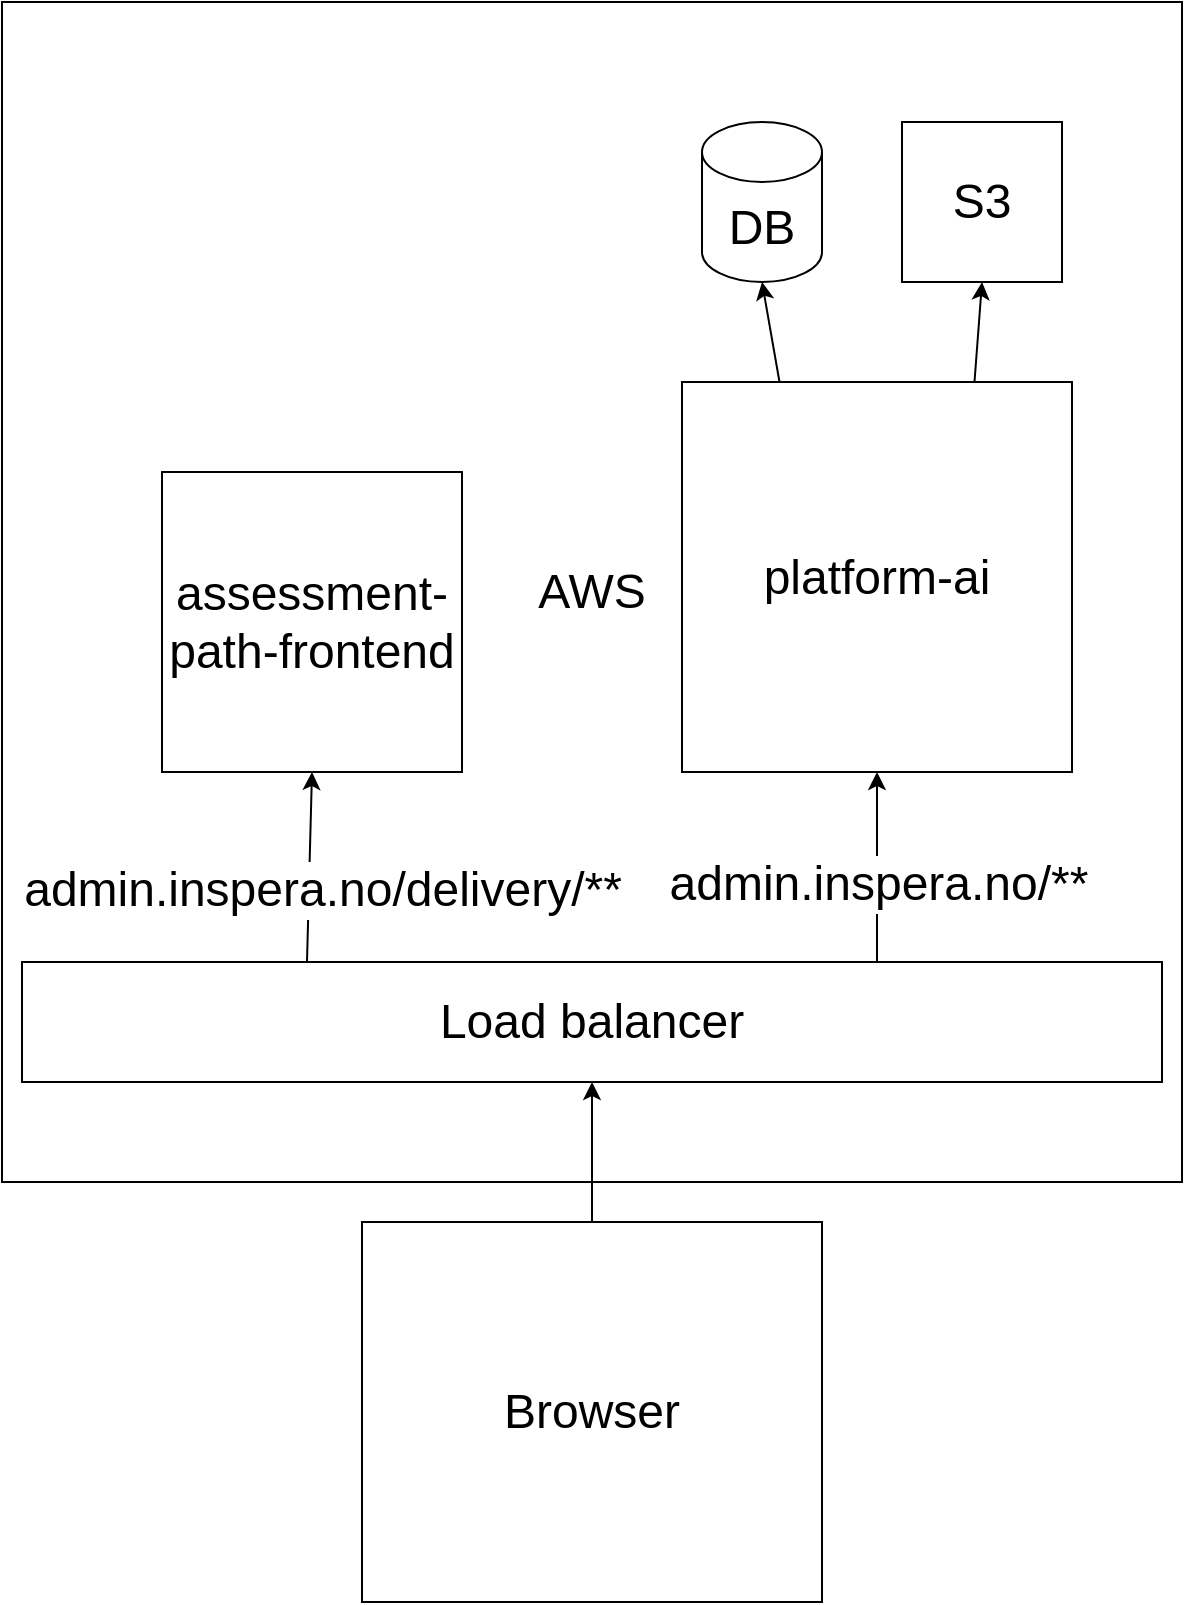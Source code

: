 <mxfile version="16.5.1" type="github" pages="4">
  <diagram id="7YOn5VXB_J1mYD4qoXH9" name="Page-1">
    <mxGraphModel dx="1454" dy="1104" grid="1" gridSize="10" guides="1" tooltips="1" connect="1" arrows="1" fold="1" page="1" pageScale="1" pageWidth="827" pageHeight="1169" math="0" shadow="0">
      <root>
        <mxCell id="0" />
        <mxCell id="1" parent="0" />
        <mxCell id="f4O8mgRl8qnpQgCTedLg-1" value="&lt;font style=&quot;font-size: 24px&quot;&gt;AWS&lt;/font&gt;" style="whiteSpace=wrap;html=1;aspect=fixed;" vertex="1" parent="1">
          <mxGeometry x="350" y="240" width="590" height="590" as="geometry" />
        </mxCell>
        <mxCell id="f4O8mgRl8qnpQgCTedLg-3" value="&lt;font style=&quot;font-size: 24px&quot;&gt;Load balancer&lt;/font&gt;" style="rounded=0;whiteSpace=wrap;html=1;" vertex="1" parent="1">
          <mxGeometry x="360" y="720" width="570" height="60" as="geometry" />
        </mxCell>
        <mxCell id="f4O8mgRl8qnpQgCTedLg-4" value="&lt;font style=&quot;font-size: 24px&quot;&gt;Browser&lt;/font&gt;" style="rounded=0;whiteSpace=wrap;html=1;" vertex="1" parent="1">
          <mxGeometry x="530" y="850" width="230" height="190" as="geometry" />
        </mxCell>
        <mxCell id="f4O8mgRl8qnpQgCTedLg-5" value="&lt;font style=&quot;font-size: 24px&quot;&gt;platform-ai&lt;/font&gt;" style="whiteSpace=wrap;html=1;aspect=fixed;" vertex="1" parent="1">
          <mxGeometry x="690" y="430" width="195" height="195" as="geometry" />
        </mxCell>
        <mxCell id="f4O8mgRl8qnpQgCTedLg-6" value="" style="endArrow=classic;html=1;rounded=0;exitX=0.5;exitY=0;exitDx=0;exitDy=0;entryX=0.5;entryY=1;entryDx=0;entryDy=0;" edge="1" parent="1" source="f4O8mgRl8qnpQgCTedLg-4" target="f4O8mgRl8qnpQgCTedLg-3">
          <mxGeometry width="50" height="50" relative="1" as="geometry">
            <mxPoint x="710" y="580" as="sourcePoint" />
            <mxPoint x="760" y="530" as="targetPoint" />
          </mxGeometry>
        </mxCell>
        <mxCell id="f4O8mgRl8qnpQgCTedLg-7" value="" style="endArrow=classic;html=1;rounded=0;exitX=0.75;exitY=0;exitDx=0;exitDy=0;entryX=0.5;entryY=1;entryDx=0;entryDy=0;" edge="1" parent="1" source="f4O8mgRl8qnpQgCTedLg-3" target="f4O8mgRl8qnpQgCTedLg-5">
          <mxGeometry width="50" height="50" relative="1" as="geometry">
            <mxPoint x="710" y="580" as="sourcePoint" />
            <mxPoint x="760" y="530" as="targetPoint" />
          </mxGeometry>
        </mxCell>
        <mxCell id="f4O8mgRl8qnpQgCTedLg-15" value="&lt;font style=&quot;font-size: 24px&quot;&gt;admin.inspera.no/**&lt;/font&gt;" style="edgeLabel;html=1;align=center;verticalAlign=middle;resizable=0;points=[];" vertex="1" connectable="0" parent="f4O8mgRl8qnpQgCTedLg-7">
          <mxGeometry x="0.024" y="1" relative="1" as="geometry">
            <mxPoint x="1" y="9" as="offset" />
          </mxGeometry>
        </mxCell>
        <mxCell id="f4O8mgRl8qnpQgCTedLg-8" value="&lt;font style=&quot;font-size: 24px&quot;&gt;DB&lt;/font&gt;" style="shape=cylinder3;whiteSpace=wrap;html=1;boundedLbl=1;backgroundOutline=1;size=15;" vertex="1" parent="1">
          <mxGeometry x="700" y="300" width="60" height="80" as="geometry" />
        </mxCell>
        <mxCell id="f4O8mgRl8qnpQgCTedLg-9" value="" style="endArrow=classic;html=1;rounded=0;exitX=0.25;exitY=0;exitDx=0;exitDy=0;entryX=0.5;entryY=1;entryDx=0;entryDy=0;entryPerimeter=0;" edge="1" parent="1" source="f4O8mgRl8qnpQgCTedLg-5" target="f4O8mgRl8qnpQgCTedLg-8">
          <mxGeometry width="50" height="50" relative="1" as="geometry">
            <mxPoint x="710" y="700" as="sourcePoint" />
            <mxPoint x="760" y="650" as="targetPoint" />
          </mxGeometry>
        </mxCell>
        <mxCell id="f4O8mgRl8qnpQgCTedLg-10" value="&lt;font style=&quot;font-size: 24px&quot;&gt;S3&lt;/font&gt;" style="whiteSpace=wrap;html=1;aspect=fixed;" vertex="1" parent="1">
          <mxGeometry x="800" y="300" width="80" height="80" as="geometry" />
        </mxCell>
        <mxCell id="f4O8mgRl8qnpQgCTedLg-11" value="" style="endArrow=classic;html=1;rounded=0;entryX=0.5;entryY=1;entryDx=0;entryDy=0;exitX=0.75;exitY=0;exitDx=0;exitDy=0;" edge="1" parent="1" source="f4O8mgRl8qnpQgCTedLg-5" target="f4O8mgRl8qnpQgCTedLg-10">
          <mxGeometry width="50" height="50" relative="1" as="geometry">
            <mxPoint x="710" y="700" as="sourcePoint" />
            <mxPoint x="760" y="650" as="targetPoint" />
          </mxGeometry>
        </mxCell>
        <mxCell id="f4O8mgRl8qnpQgCTedLg-12" value="&lt;font style=&quot;font-size: 24px&quot;&gt;assessment-path-frontend&lt;/font&gt;" style="whiteSpace=wrap;html=1;aspect=fixed;" vertex="1" parent="1">
          <mxGeometry x="430" y="475" width="150" height="150" as="geometry" />
        </mxCell>
        <mxCell id="f4O8mgRl8qnpQgCTedLg-14" value="&lt;font style=&quot;font-size: 24px&quot;&gt;admin.inspera.no/delivery/**&lt;/font&gt;" style="endArrow=classic;html=1;rounded=0;exitX=0.25;exitY=0;exitDx=0;exitDy=0;entryX=0.5;entryY=1;entryDx=0;entryDy=0;" edge="1" parent="1" source="f4O8mgRl8qnpQgCTedLg-3" target="f4O8mgRl8qnpQgCTedLg-12">
          <mxGeometry x="-0.229" y="-7" width="50" height="50" relative="1" as="geometry">
            <mxPoint x="710" y="660" as="sourcePoint" />
            <mxPoint x="760" y="610" as="targetPoint" />
            <mxPoint as="offset" />
          </mxGeometry>
        </mxCell>
      </root>
    </mxGraphModel>
  </diagram>
  <diagram name="Copy of Page-1" id="2eSkwnyO9Kvnotqnnf2I">
    <mxGraphModel dx="1454" dy="1104" grid="1" gridSize="10" guides="1" tooltips="1" connect="1" arrows="1" fold="1" page="1" pageScale="1" pageWidth="827" pageHeight="1169" math="0" shadow="0">
      <root>
        <mxCell id="t1rSCm3pHOs1pL4Rashm-0" />
        <mxCell id="t1rSCm3pHOs1pL4Rashm-1" parent="t1rSCm3pHOs1pL4Rashm-0" />
        <mxCell id="t1rSCm3pHOs1pL4Rashm-2" value="&lt;font style=&quot;font-size: 24px&quot;&gt;AWS&lt;/font&gt;" style="whiteSpace=wrap;html=1;aspect=fixed;" vertex="1" parent="t1rSCm3pHOs1pL4Rashm-1">
          <mxGeometry x="350" y="240" width="590" height="590" as="geometry" />
        </mxCell>
        <mxCell id="t1rSCm3pHOs1pL4Rashm-3" value="&lt;font style=&quot;font-size: 24px&quot;&gt;Load balancer&lt;/font&gt;" style="rounded=0;whiteSpace=wrap;html=1;" vertex="1" parent="t1rSCm3pHOs1pL4Rashm-1">
          <mxGeometry x="360" y="720" width="570" height="60" as="geometry" />
        </mxCell>
        <mxCell id="t1rSCm3pHOs1pL4Rashm-4" value="&lt;font style=&quot;font-size: 24px&quot;&gt;Browser&lt;/font&gt;" style="rounded=0;whiteSpace=wrap;html=1;" vertex="1" parent="t1rSCm3pHOs1pL4Rashm-1">
          <mxGeometry x="530" y="850" width="230" height="190" as="geometry" />
        </mxCell>
        <mxCell id="t1rSCm3pHOs1pL4Rashm-5" value="&lt;font style=&quot;font-size: 24px&quot;&gt;platform-ai&lt;/font&gt;" style="whiteSpace=wrap;html=1;aspect=fixed;" vertex="1" parent="t1rSCm3pHOs1pL4Rashm-1">
          <mxGeometry x="690" y="430" width="195" height="195" as="geometry" />
        </mxCell>
        <mxCell id="t1rSCm3pHOs1pL4Rashm-6" value="" style="endArrow=classic;html=1;rounded=0;exitX=0.5;exitY=0;exitDx=0;exitDy=0;entryX=0.5;entryY=1;entryDx=0;entryDy=0;" edge="1" parent="t1rSCm3pHOs1pL4Rashm-1" source="t1rSCm3pHOs1pL4Rashm-4" target="t1rSCm3pHOs1pL4Rashm-3">
          <mxGeometry width="50" height="50" relative="1" as="geometry">
            <mxPoint x="710" y="580" as="sourcePoint" />
            <mxPoint x="760" y="530" as="targetPoint" />
          </mxGeometry>
        </mxCell>
        <mxCell id="t1rSCm3pHOs1pL4Rashm-7" value="" style="endArrow=classic;html=1;rounded=0;exitX=0.75;exitY=0;exitDx=0;exitDy=0;entryX=0.5;entryY=1;entryDx=0;entryDy=0;" edge="1" parent="t1rSCm3pHOs1pL4Rashm-1" source="t1rSCm3pHOs1pL4Rashm-3" target="t1rSCm3pHOs1pL4Rashm-5">
          <mxGeometry width="50" height="50" relative="1" as="geometry">
            <mxPoint x="710" y="580" as="sourcePoint" />
            <mxPoint x="760" y="530" as="targetPoint" />
          </mxGeometry>
        </mxCell>
        <mxCell id="t1rSCm3pHOs1pL4Rashm-8" value="&lt;font style=&quot;font-size: 24px&quot;&gt;admin.inspera.no/**&lt;/font&gt;" style="edgeLabel;html=1;align=center;verticalAlign=middle;resizable=0;points=[];" vertex="1" connectable="0" parent="t1rSCm3pHOs1pL4Rashm-7">
          <mxGeometry x="0.024" y="1" relative="1" as="geometry">
            <mxPoint x="1" y="9" as="offset" />
          </mxGeometry>
        </mxCell>
        <mxCell id="t1rSCm3pHOs1pL4Rashm-9" value="&lt;font style=&quot;font-size: 24px&quot;&gt;DB&lt;/font&gt;" style="shape=cylinder3;whiteSpace=wrap;html=1;boundedLbl=1;backgroundOutline=1;size=15;" vertex="1" parent="t1rSCm3pHOs1pL4Rashm-1">
          <mxGeometry x="680" y="300" width="60" height="80" as="geometry" />
        </mxCell>
        <mxCell id="t1rSCm3pHOs1pL4Rashm-10" value="" style="endArrow=classic;html=1;rounded=0;exitX=0.25;exitY=0;exitDx=0;exitDy=0;entryX=0.5;entryY=1;entryDx=0;entryDy=0;entryPerimeter=0;" edge="1" parent="t1rSCm3pHOs1pL4Rashm-1" source="t1rSCm3pHOs1pL4Rashm-5" target="t1rSCm3pHOs1pL4Rashm-9">
          <mxGeometry width="50" height="50" relative="1" as="geometry">
            <mxPoint x="710" y="700" as="sourcePoint" />
            <mxPoint x="760" y="650" as="targetPoint" />
          </mxGeometry>
        </mxCell>
        <mxCell id="t1rSCm3pHOs1pL4Rashm-11" value="&lt;font style=&quot;font-size: 24px&quot;&gt;S3&lt;/font&gt;" style="whiteSpace=wrap;html=1;aspect=fixed;" vertex="1" parent="t1rSCm3pHOs1pL4Rashm-1">
          <mxGeometry x="790" y="300" width="80" height="80" as="geometry" />
        </mxCell>
        <mxCell id="t1rSCm3pHOs1pL4Rashm-12" value="" style="endArrow=classic;html=1;rounded=0;entryX=0.5;entryY=1;entryDx=0;entryDy=0;exitX=0.75;exitY=0;exitDx=0;exitDy=0;" edge="1" parent="t1rSCm3pHOs1pL4Rashm-1" source="t1rSCm3pHOs1pL4Rashm-5" target="t1rSCm3pHOs1pL4Rashm-11">
          <mxGeometry width="50" height="50" relative="1" as="geometry">
            <mxPoint x="710" y="700" as="sourcePoint" />
            <mxPoint x="760" y="650" as="targetPoint" />
          </mxGeometry>
        </mxCell>
        <mxCell id="t1rSCm3pHOs1pL4Rashm-13" value="&lt;font style=&quot;font-size: 24px&quot;&gt;assessment-path-frontend&lt;/font&gt;" style="whiteSpace=wrap;html=1;aspect=fixed;" vertex="1" parent="t1rSCm3pHOs1pL4Rashm-1">
          <mxGeometry x="430" y="470" width="150" height="150" as="geometry" />
        </mxCell>
        <mxCell id="t1rSCm3pHOs1pL4Rashm-14" value="&lt;font style=&quot;font-size: 24px&quot;&gt;admin.inspera.no/delivery/**&lt;/font&gt;" style="endArrow=classic;html=1;rounded=0;exitX=0.25;exitY=0;exitDx=0;exitDy=0;entryX=0.5;entryY=1;entryDx=0;entryDy=0;" edge="1" parent="t1rSCm3pHOs1pL4Rashm-1" source="t1rSCm3pHOs1pL4Rashm-3" target="t1rSCm3pHOs1pL4Rashm-13">
          <mxGeometry x="-0.229" y="-7" width="50" height="50" relative="1" as="geometry">
            <mxPoint x="710" y="660" as="sourcePoint" />
            <mxPoint x="760" y="610" as="targetPoint" />
            <mxPoint as="offset" />
          </mxGeometry>
        </mxCell>
        <mxCell id="t1rSCm3pHOs1pL4Rashm-15" value="" style="endArrow=classic;html=1;rounded=0;fontSize=24;exitX=1;exitY=0.75;exitDx=0;exitDy=0;" edge="1" parent="t1rSCm3pHOs1pL4Rashm-1" source="t1rSCm3pHOs1pL4Rashm-13">
          <mxGeometry width="50" height="50" relative="1" as="geometry">
            <mxPoint x="710" y="620" as="sourcePoint" />
            <mxPoint x="690" y="580" as="targetPoint" />
          </mxGeometry>
        </mxCell>
      </root>
    </mxGraphModel>
  </diagram>
  <diagram name="Copy of Copy of Page-1" id="-jdm3Lmvf6PQDs9dpFLn">
    <mxGraphModel dx="1454" dy="1104" grid="1" gridSize="10" guides="1" tooltips="1" connect="1" arrows="1" fold="1" page="1" pageScale="1" pageWidth="827" pageHeight="1169" math="0" shadow="0">
      <root>
        <mxCell id="sV1PuqdgwW6CBrt_0ABH-0" />
        <mxCell id="sV1PuqdgwW6CBrt_0ABH-1" parent="sV1PuqdgwW6CBrt_0ABH-0" />
        <mxCell id="sV1PuqdgwW6CBrt_0ABH-2" value="&lt;font style=&quot;font-size: 24px&quot;&gt;AWS&lt;/font&gt;" style="whiteSpace=wrap;html=1;aspect=fixed;" vertex="1" parent="sV1PuqdgwW6CBrt_0ABH-1">
          <mxGeometry x="350" y="240" width="590" height="590" as="geometry" />
        </mxCell>
        <mxCell id="sV1PuqdgwW6CBrt_0ABH-3" value="&lt;font style=&quot;font-size: 24px&quot;&gt;Load balancer&lt;/font&gt;" style="rounded=0;whiteSpace=wrap;html=1;" vertex="1" parent="sV1PuqdgwW6CBrt_0ABH-1">
          <mxGeometry x="360" y="720" width="570" height="60" as="geometry" />
        </mxCell>
        <mxCell id="sV1PuqdgwW6CBrt_0ABH-4" value="&lt;font style=&quot;font-size: 24px&quot;&gt;Browser&lt;/font&gt;" style="rounded=0;whiteSpace=wrap;html=1;" vertex="1" parent="sV1PuqdgwW6CBrt_0ABH-1">
          <mxGeometry x="530" y="850" width="230" height="190" as="geometry" />
        </mxCell>
        <mxCell id="sV1PuqdgwW6CBrt_0ABH-5" value="&lt;font style=&quot;font-size: 24px&quot;&gt;platform-ai&lt;/font&gt;" style="whiteSpace=wrap;html=1;aspect=fixed;" vertex="1" parent="sV1PuqdgwW6CBrt_0ABH-1">
          <mxGeometry x="690" y="430" width="195" height="195" as="geometry" />
        </mxCell>
        <mxCell id="sV1PuqdgwW6CBrt_0ABH-6" value="" style="endArrow=classic;html=1;rounded=0;exitX=0.5;exitY=0;exitDx=0;exitDy=0;entryX=0.5;entryY=1;entryDx=0;entryDy=0;" edge="1" parent="sV1PuqdgwW6CBrt_0ABH-1" source="sV1PuqdgwW6CBrt_0ABH-4" target="sV1PuqdgwW6CBrt_0ABH-3">
          <mxGeometry width="50" height="50" relative="1" as="geometry">
            <mxPoint x="710" y="580" as="sourcePoint" />
            <mxPoint x="760" y="530" as="targetPoint" />
          </mxGeometry>
        </mxCell>
        <mxCell id="sV1PuqdgwW6CBrt_0ABH-7" value="" style="endArrow=classic;html=1;rounded=0;exitX=0.75;exitY=0;exitDx=0;exitDy=0;entryX=0.5;entryY=1;entryDx=0;entryDy=0;" edge="1" parent="sV1PuqdgwW6CBrt_0ABH-1" source="sV1PuqdgwW6CBrt_0ABH-3" target="sV1PuqdgwW6CBrt_0ABH-5">
          <mxGeometry width="50" height="50" relative="1" as="geometry">
            <mxPoint x="710" y="580" as="sourcePoint" />
            <mxPoint x="760" y="530" as="targetPoint" />
          </mxGeometry>
        </mxCell>
        <mxCell id="sV1PuqdgwW6CBrt_0ABH-8" value="&lt;font style=&quot;font-size: 24px&quot;&gt;admin.inspera.no/**&lt;/font&gt;" style="edgeLabel;html=1;align=center;verticalAlign=middle;resizable=0;points=[];" vertex="1" connectable="0" parent="sV1PuqdgwW6CBrt_0ABH-7">
          <mxGeometry x="0.024" y="1" relative="1" as="geometry">
            <mxPoint x="1" y="9" as="offset" />
          </mxGeometry>
        </mxCell>
        <mxCell id="sV1PuqdgwW6CBrt_0ABH-9" value="&lt;font style=&quot;font-size: 24px&quot;&gt;DB&lt;/font&gt;" style="shape=cylinder3;whiteSpace=wrap;html=1;boundedLbl=1;backgroundOutline=1;size=15;" vertex="1" parent="sV1PuqdgwW6CBrt_0ABH-1">
          <mxGeometry x="680" y="300" width="60" height="80" as="geometry" />
        </mxCell>
        <mxCell id="sV1PuqdgwW6CBrt_0ABH-10" value="" style="endArrow=classic;html=1;rounded=0;exitX=0.25;exitY=0;exitDx=0;exitDy=0;entryX=0.5;entryY=1;entryDx=0;entryDy=0;entryPerimeter=0;" edge="1" parent="sV1PuqdgwW6CBrt_0ABH-1" source="sV1PuqdgwW6CBrt_0ABH-5" target="sV1PuqdgwW6CBrt_0ABH-9">
          <mxGeometry width="50" height="50" relative="1" as="geometry">
            <mxPoint x="710" y="700" as="sourcePoint" />
            <mxPoint x="760" y="650" as="targetPoint" />
          </mxGeometry>
        </mxCell>
        <mxCell id="sV1PuqdgwW6CBrt_0ABH-11" value="&lt;font style=&quot;font-size: 24px&quot;&gt;S3&lt;/font&gt;" style="whiteSpace=wrap;html=1;aspect=fixed;" vertex="1" parent="sV1PuqdgwW6CBrt_0ABH-1">
          <mxGeometry x="790" y="300" width="80" height="80" as="geometry" />
        </mxCell>
        <mxCell id="sV1PuqdgwW6CBrt_0ABH-12" value="" style="endArrow=classic;html=1;rounded=0;entryX=0.5;entryY=1;entryDx=0;entryDy=0;exitX=0.75;exitY=0;exitDx=0;exitDy=0;" edge="1" parent="sV1PuqdgwW6CBrt_0ABH-1" source="sV1PuqdgwW6CBrt_0ABH-5" target="sV1PuqdgwW6CBrt_0ABH-11">
          <mxGeometry width="50" height="50" relative="1" as="geometry">
            <mxPoint x="710" y="700" as="sourcePoint" />
            <mxPoint x="760" y="650" as="targetPoint" />
          </mxGeometry>
        </mxCell>
        <mxCell id="sV1PuqdgwW6CBrt_0ABH-13" value="&lt;font style=&quot;font-size: 24px&quot;&gt;assessment-path-frontend&lt;/font&gt;" style="whiteSpace=wrap;html=1;aspect=fixed;" vertex="1" parent="sV1PuqdgwW6CBrt_0ABH-1">
          <mxGeometry x="430" y="470" width="150" height="150" as="geometry" />
        </mxCell>
        <mxCell id="sV1PuqdgwW6CBrt_0ABH-14" value="&lt;font style=&quot;font-size: 24px&quot;&gt;admin.inspera.no/delivery/**&lt;/font&gt;" style="endArrow=classic;html=1;rounded=0;exitX=0.25;exitY=0;exitDx=0;exitDy=0;entryX=0.5;entryY=1;entryDx=0;entryDy=0;" edge="1" parent="sV1PuqdgwW6CBrt_0ABH-1" source="sV1PuqdgwW6CBrt_0ABH-3" target="sV1PuqdgwW6CBrt_0ABH-13">
          <mxGeometry x="-0.229" y="-7" width="50" height="50" relative="1" as="geometry">
            <mxPoint x="710" y="660" as="sourcePoint" />
            <mxPoint x="760" y="610" as="targetPoint" />
            <mxPoint as="offset" />
          </mxGeometry>
        </mxCell>
        <mxCell id="sV1PuqdgwW6CBrt_0ABH-16" value="MP-service" style="whiteSpace=wrap;html=1;aspect=fixed;fontSize=24;" vertex="1" parent="sV1PuqdgwW6CBrt_0ABH-1">
          <mxGeometry x="430" y="280" width="150" height="150" as="geometry" />
        </mxCell>
        <mxCell id="sV1PuqdgwW6CBrt_0ABH-17" value="" style="endArrow=classic;html=1;rounded=0;fontSize=24;exitX=0.5;exitY=0;exitDx=0;exitDy=0;entryX=0.5;entryY=1;entryDx=0;entryDy=0;" edge="1" parent="sV1PuqdgwW6CBrt_0ABH-1" source="sV1PuqdgwW6CBrt_0ABH-13" target="sV1PuqdgwW6CBrt_0ABH-16">
          <mxGeometry width="50" height="50" relative="1" as="geometry">
            <mxPoint x="710" y="590" as="sourcePoint" />
            <mxPoint x="760" y="540" as="targetPoint" />
          </mxGeometry>
        </mxCell>
        <mxCell id="sV1PuqdgwW6CBrt_0ABH-18" value="" style="endArrow=classic;html=1;rounded=0;fontSize=24;exitX=1;exitY=0.5;exitDx=0;exitDy=0;entryX=0;entryY=0.5;entryDx=0;entryDy=0;entryPerimeter=0;" edge="1" parent="sV1PuqdgwW6CBrt_0ABH-1" source="sV1PuqdgwW6CBrt_0ABH-16" target="sV1PuqdgwW6CBrt_0ABH-9">
          <mxGeometry width="50" height="50" relative="1" as="geometry">
            <mxPoint x="710" y="590" as="sourcePoint" />
            <mxPoint x="760" y="540" as="targetPoint" />
          </mxGeometry>
        </mxCell>
        <mxCell id="sV1PuqdgwW6CBrt_0ABH-19" value="" style="endArrow=classic;html=1;rounded=0;fontSize=24;exitX=0;exitY=0.25;exitDx=0;exitDy=0;entryX=1;entryY=0.75;entryDx=0;entryDy=0;" edge="1" parent="sV1PuqdgwW6CBrt_0ABH-1" source="sV1PuqdgwW6CBrt_0ABH-5" target="sV1PuqdgwW6CBrt_0ABH-16">
          <mxGeometry width="50" height="50" relative="1" as="geometry">
            <mxPoint x="710" y="590" as="sourcePoint" />
            <mxPoint x="760" y="540" as="targetPoint" />
          </mxGeometry>
        </mxCell>
      </root>
    </mxGraphModel>
  </diagram>
  <diagram id="bWbM2FiEXfYHJPJWasUU" name="Page-4">
    <mxGraphModel dx="1454" dy="1104" grid="1" gridSize="10" guides="1" tooltips="1" connect="1" arrows="1" fold="1" page="1" pageScale="1" pageWidth="827" pageHeight="1169" math="0" shadow="0">
      <root>
        <mxCell id="JE0D8g6gyrJgNpmaxEiu-0" />
        <mxCell id="JE0D8g6gyrJgNpmaxEiu-1" parent="JE0D8g6gyrJgNpmaxEiu-0" />
        <mxCell id="JE0D8g6gyrJgNpmaxEiu-2" value="marketplace-properties-service" style="whiteSpace=wrap;html=1;aspect=fixed;fontSize=24;" vertex="1" parent="JE0D8g6gyrJgNpmaxEiu-1">
          <mxGeometry x="140" y="210" width="580" height="580" as="geometry" />
        </mxCell>
        <mxCell id="JE0D8g6gyrJgNpmaxEiu-3" value="GET /api/v1/marketplace-properties/{id}" style="text;html=1;strokeColor=none;fillColor=none;align=center;verticalAlign=middle;whiteSpace=wrap;rounded=0;fontSize=24;" vertex="1" parent="JE0D8g6gyrJgNpmaxEiu-1">
          <mxGeometry x="169" y="630" width="451" height="30" as="geometry" />
        </mxCell>
        <mxCell id="JE0D8g6gyrJgNpmaxEiu-4" value="POST /api/v1/marketplace-properties" style="text;html=1;strokeColor=none;fillColor=none;align=center;verticalAlign=middle;whiteSpace=wrap;rounded=0;fontSize=24;" vertex="1" parent="JE0D8g6gyrJgNpmaxEiu-1">
          <mxGeometry x="174" y="660" width="410" height="30" as="geometry" />
        </mxCell>
        <mxCell id="JE0D8g6gyrJgNpmaxEiu-5" value="DELETE /api/v1/marketplace-properties/{id}" style="text;html=1;strokeColor=none;fillColor=none;align=center;verticalAlign=middle;whiteSpace=wrap;rounded=0;fontSize=24;" vertex="1" parent="JE0D8g6gyrJgNpmaxEiu-1">
          <mxGeometry x="169" y="690" width="490" height="30" as="geometry" />
        </mxCell>
        <mxCell id="JE0D8g6gyrJgNpmaxEiu-6" value="GET /api/v1/marketplace-properties" style="text;html=1;strokeColor=none;fillColor=none;align=center;verticalAlign=middle;whiteSpace=wrap;rounded=0;fontSize=24;" vertex="1" parent="JE0D8g6gyrJgNpmaxEiu-1">
          <mxGeometry x="164" y="600" width="420" height="30" as="geometry" />
        </mxCell>
      </root>
    </mxGraphModel>
  </diagram>
</mxfile>
